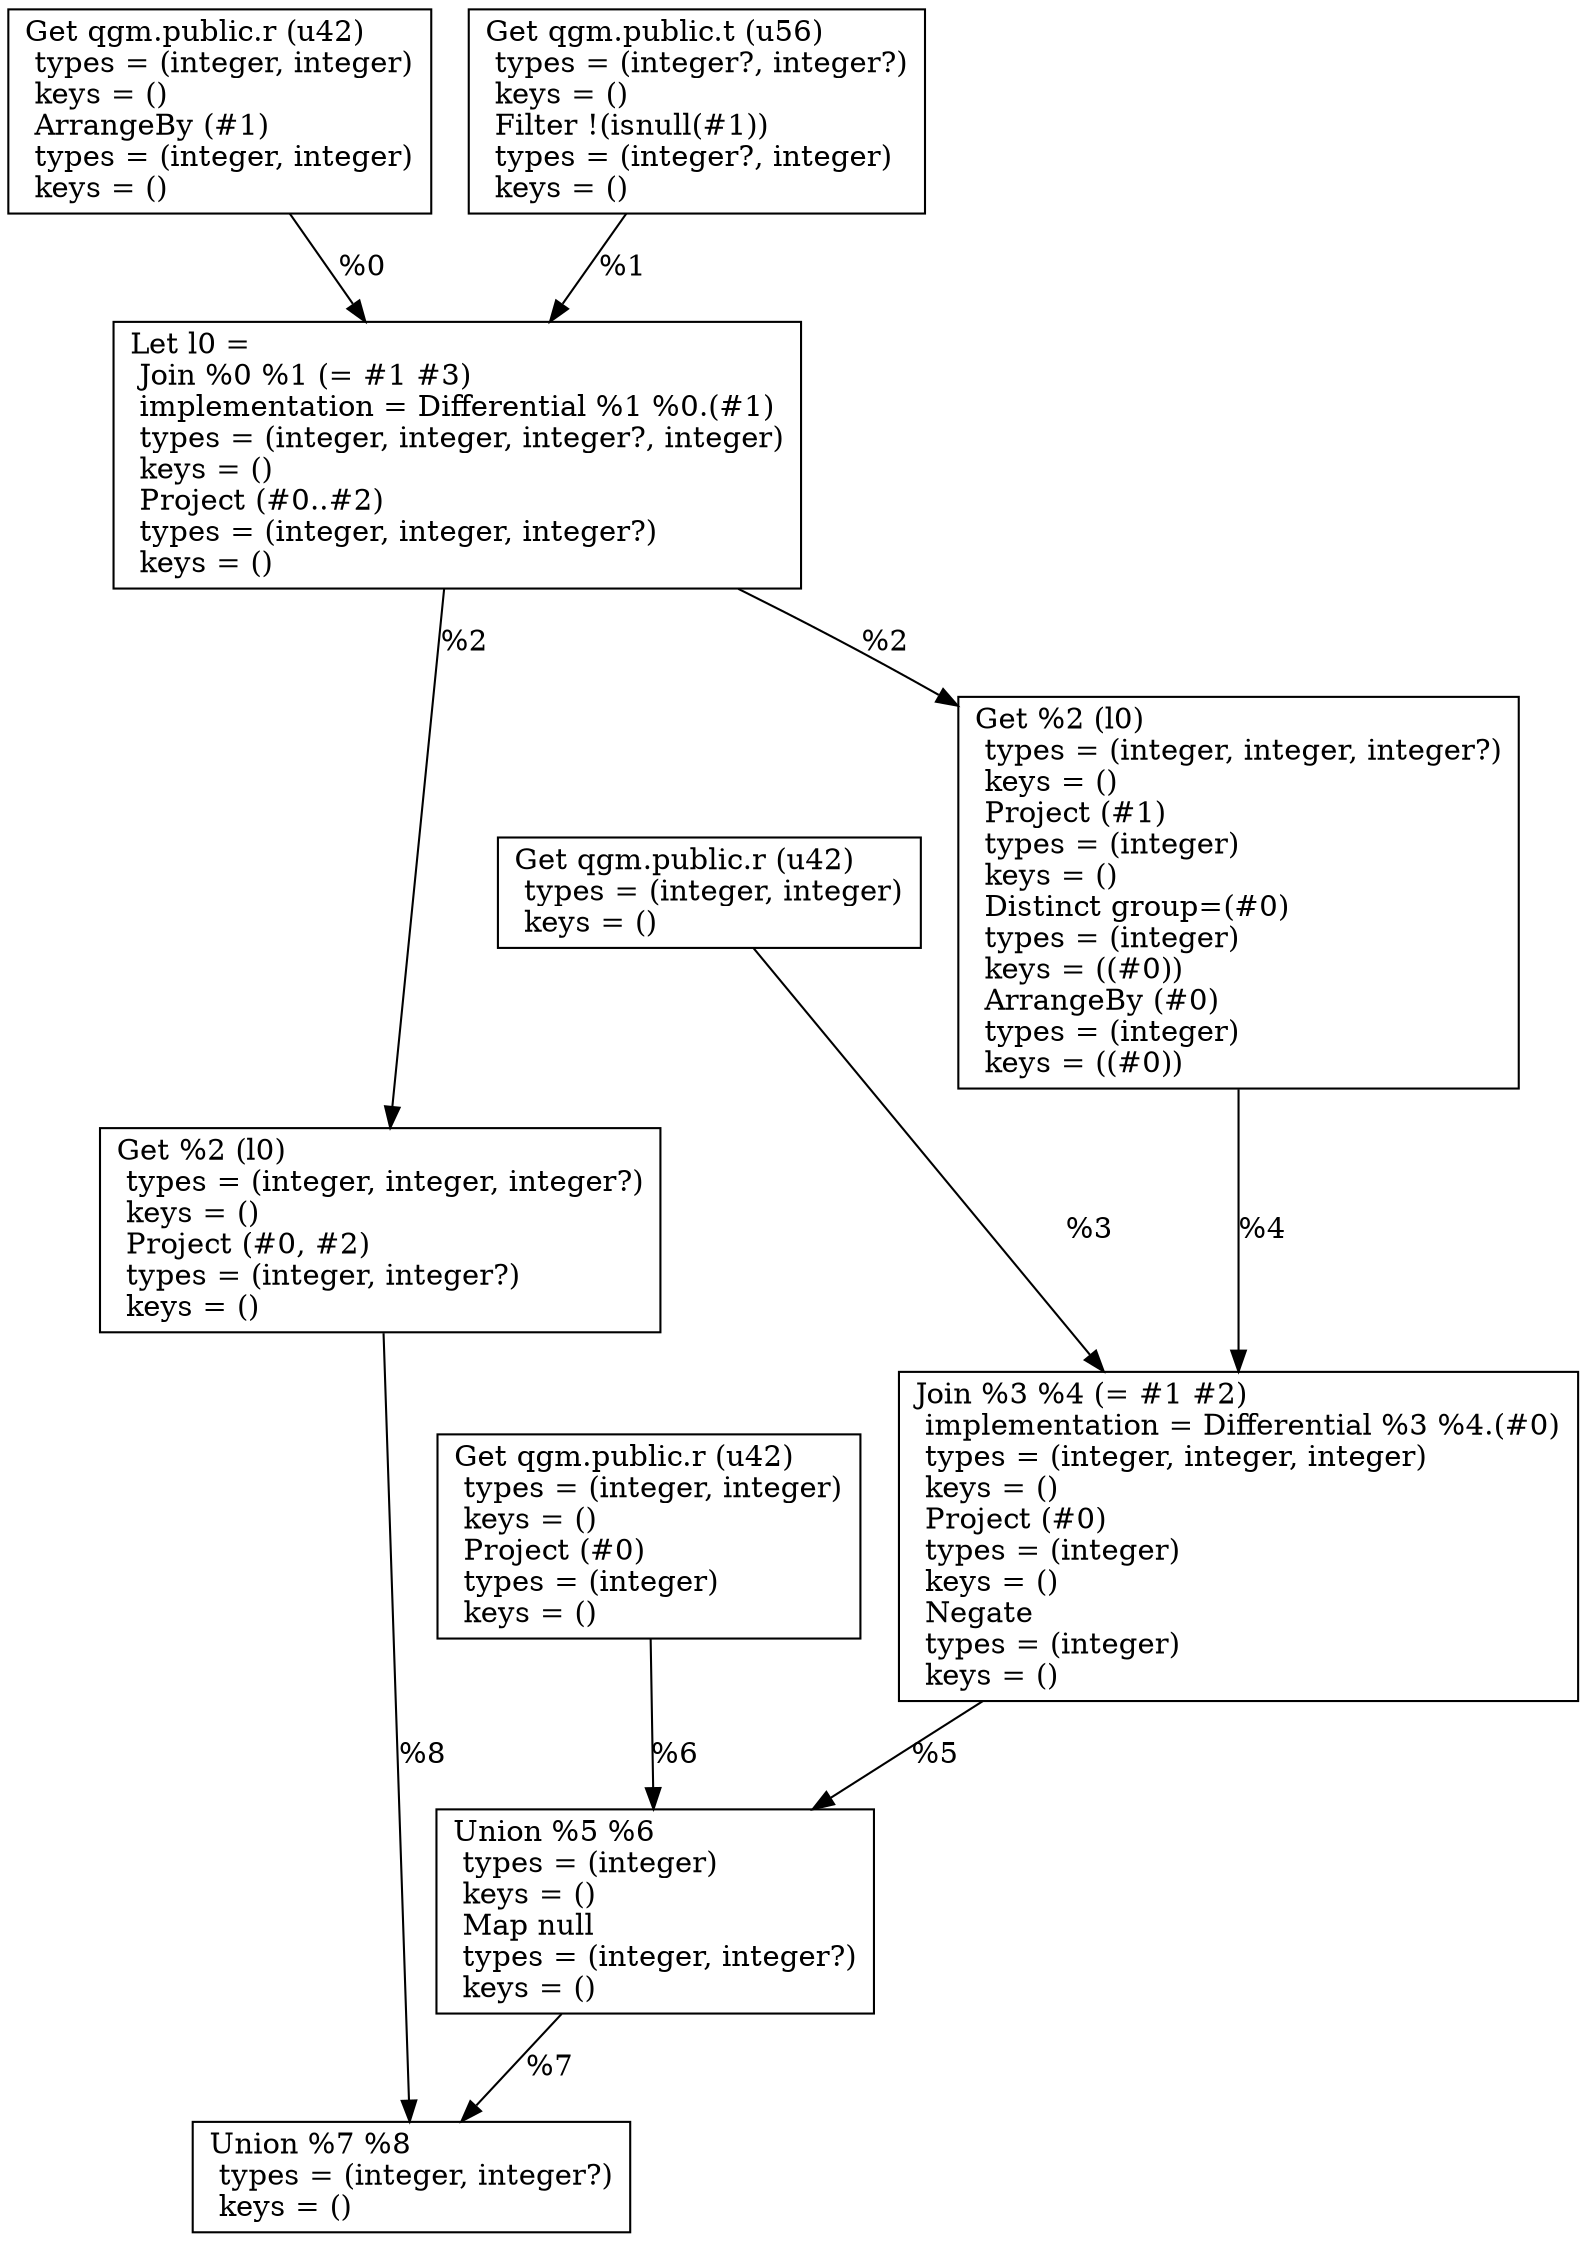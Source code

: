 digraph G {
    node0 [shape = record, label=" Get qgm.public.r (u42)\l  types = (integer, integer)\l  keys = ()\l ArrangeBy (#1)\l  types = (integer, integer)\l  keys = ()\l"]
    node1 [shape = record, label=" Get qgm.public.t (u56)\l  types = (integer?, integer?)\l  keys = ()\l Filter !(isnull(#1))\l  types = (integer?, integer)\l  keys = ()\l"]
    node2 [shape = record, label="Let l0 =\l Join %0 %1 (= #1 #3)\l  implementation = Differential %1 %0.(#1)\l  types = (integer, integer, integer?, integer)\l  keys = ()\l Project (#0..#2)\l  types = (integer, integer, integer?)\l  keys = ()\l"]
    node3 [shape = record, label=" Get qgm.public.r (u42)\l  types = (integer, integer)\l  keys = ()\l"]
    node4 [shape = record, label=" Get %2 (l0)\l  types = (integer, integer, integer?)\l  keys = ()\l Project (#1)\l  types = (integer)\l  keys = ()\l Distinct group=(#0)\l  types = (integer)\l  keys = ((#0))\l ArrangeBy (#0)\l  types = (integer)\l  keys = ((#0))\l"]
    node5 [shape = record, label=" Join %3 %4 (= #1 #2)\l  implementation = Differential %3 %4.(#0)\l  types = (integer, integer, integer)\l  keys = ()\l Project (#0)\l  types = (integer)\l  keys = ()\l Negate\l  types = (integer)\l  keys = ()\l"]
    node6 [shape = record, label=" Get qgm.public.r (u42)\l  types = (integer, integer)\l  keys = ()\l Project (#0)\l  types = (integer)\l  keys = ()\l"]
    node7 [shape = record, label=" Union %5 %6\l  types = (integer)\l  keys = ()\l Map null\l  types = (integer, integer?)\l  keys = ()\l"]
    node8 [shape = record, label=" Get %2 (l0)\l  types = (integer, integer, integer?)\l  keys = ()\l Project (#0, #2)\l  types = (integer, integer?)\l  keys = ()\l"]
    node9 [shape = record, label=" Union %7 %8\l  types = (integer, integer?)\l  keys = ()\l"]
    node7 -> node9 [label = "%7\l"]
    node0 -> node2 [label = "%0\l"]
    node6 -> node7 [label = "%6\l"]
    node4 -> node5 [label = "%4\l"]
    node5 -> node7 [label = "%5\l"]
    node2 -> node8 [label = "%2\l"]
    node3 -> node5 [label = "%3\l"]
    node2 -> node4 [label = "%2\l"]
    node1 -> node2 [label = "%1\l"]
    node8 -> node9 [label = "%8\l"]
}
